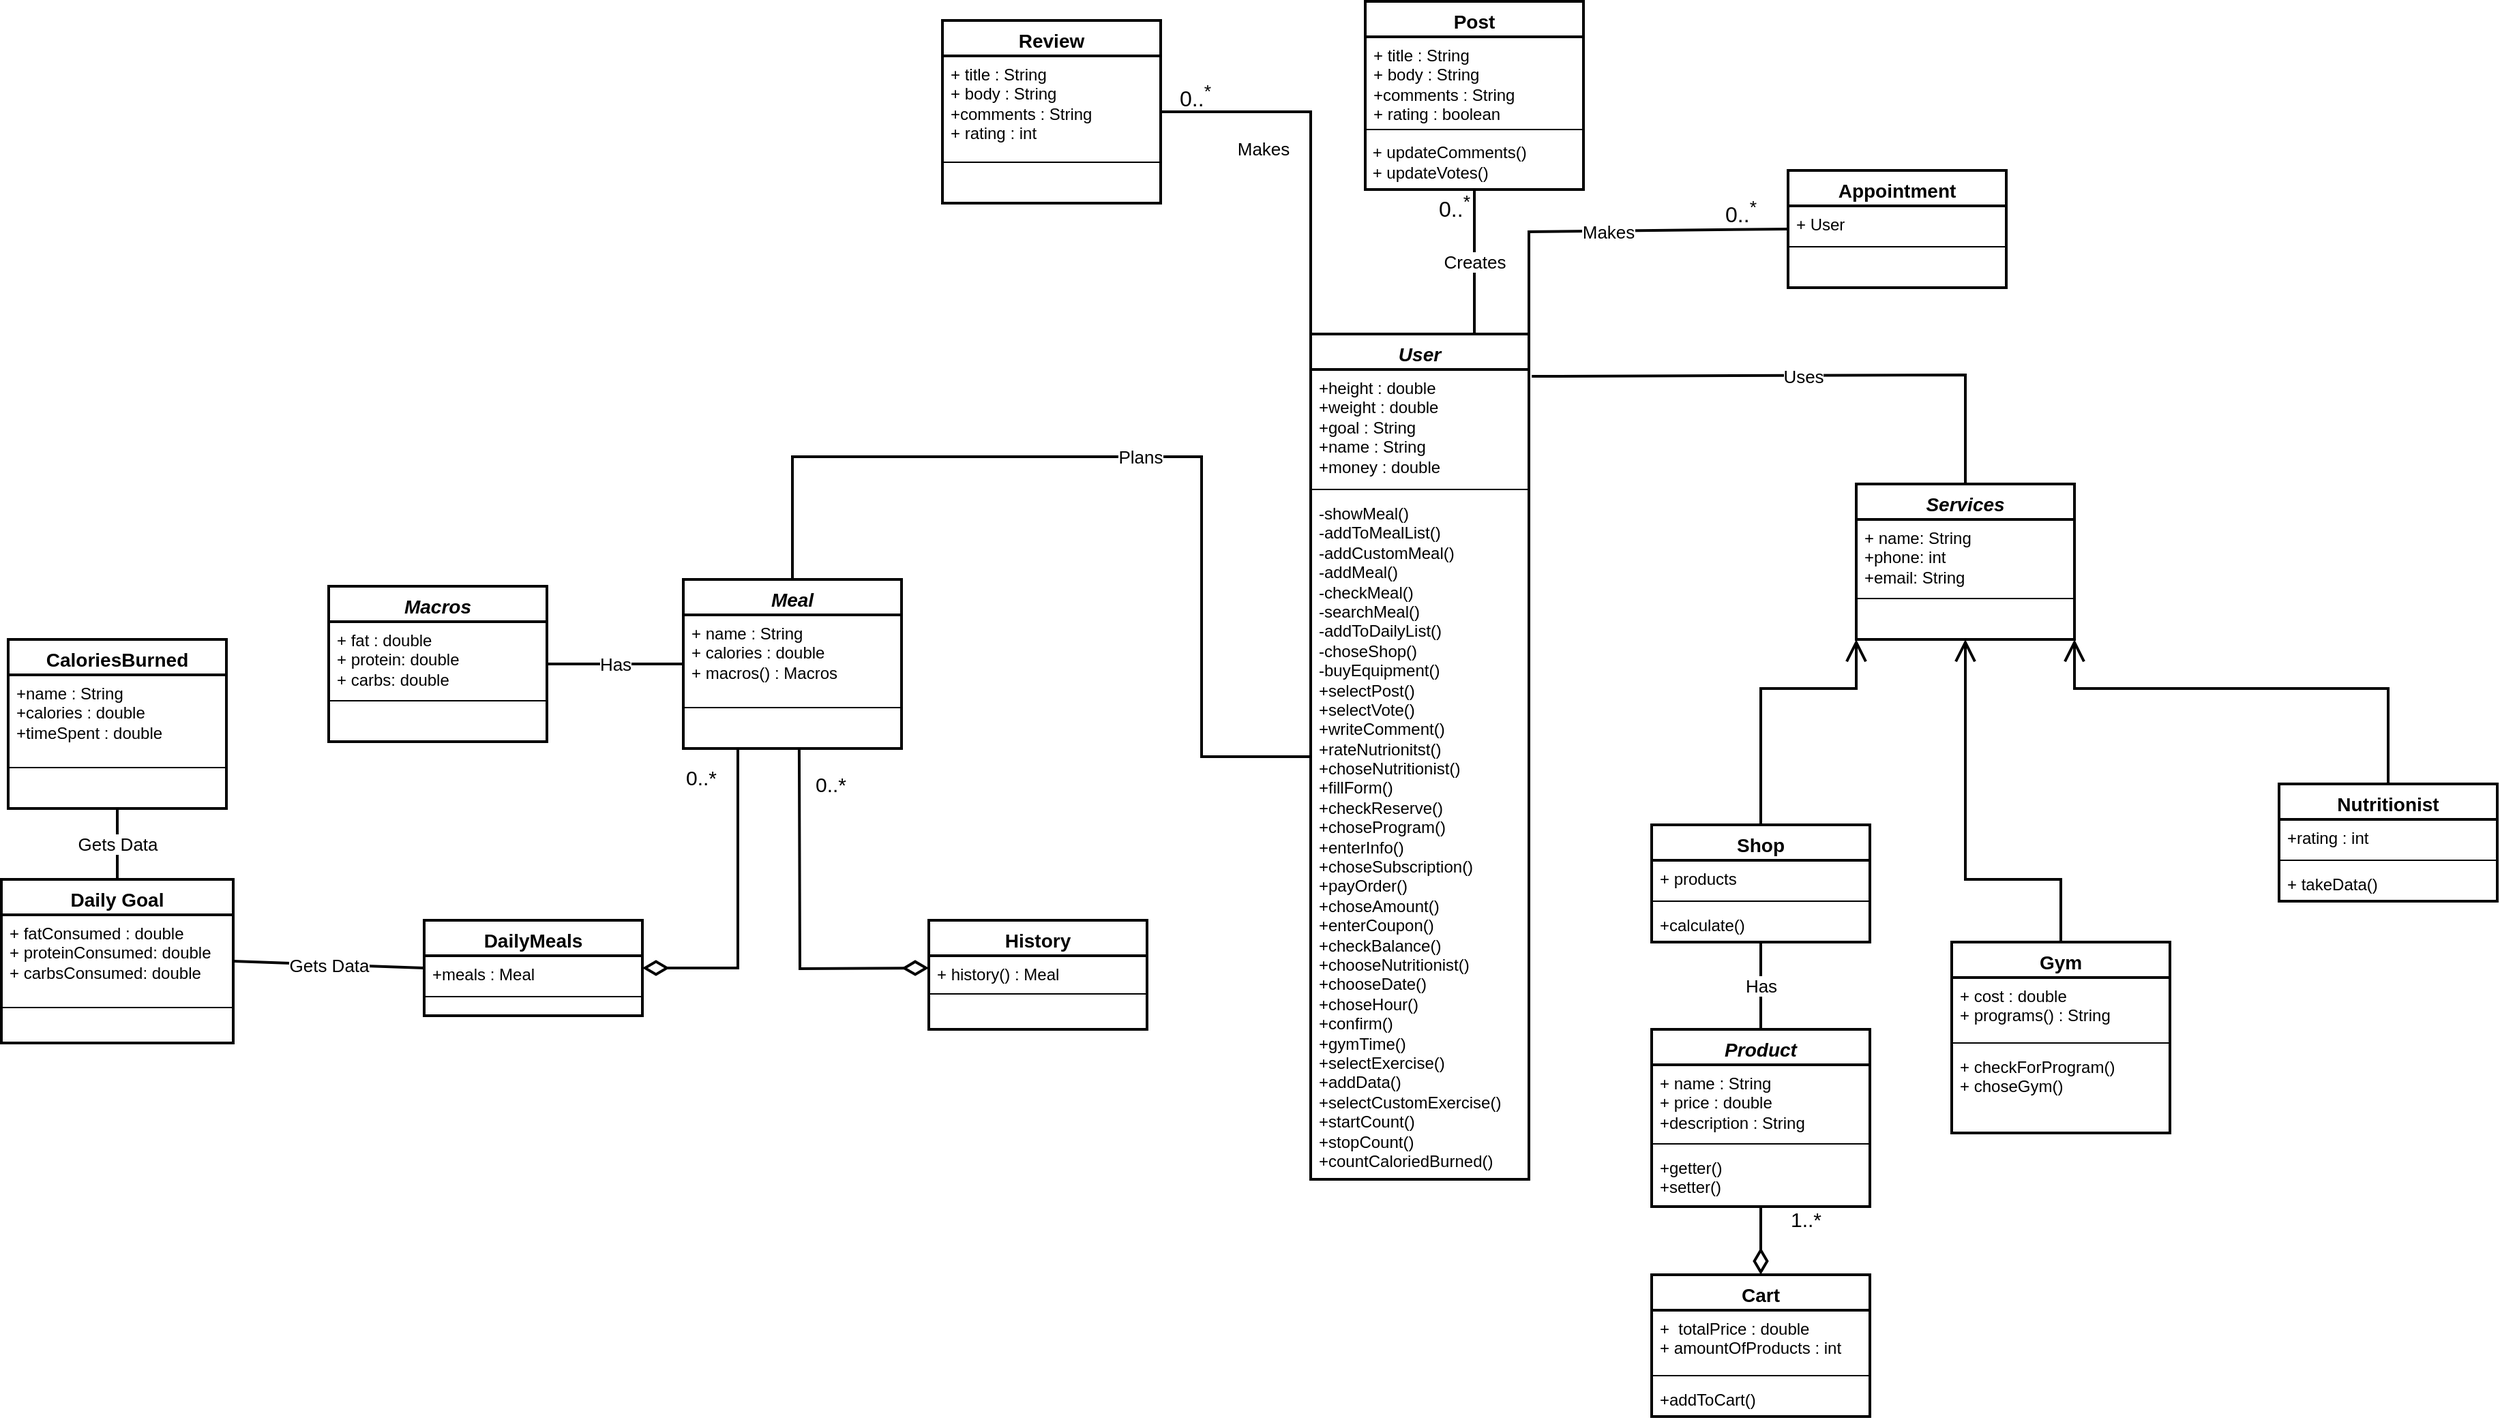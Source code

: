 <mxfile version="21.2.1" type="device">
  <diagram name="Page-1" id="IyLmuK7XYgP_e4JNh74U">
    <mxGraphModel dx="3749" dy="2294" grid="1" gridSize="10" guides="1" tooltips="1" connect="1" arrows="1" fold="1" page="1" pageScale="1" pageWidth="850" pageHeight="1100" math="0" shadow="0">
      <root>
        <mxCell id="0" />
        <mxCell id="1" parent="0" />
        <mxCell id="JofhtbMi5FbcdTsGumgv-1" value="User" style="swimlane;fontStyle=3;align=center;verticalAlign=top;childLayout=stackLayout;horizontal=1;startSize=26;horizontalStack=0;resizeParent=1;resizeLast=0;collapsible=1;marginBottom=0;rounded=0;shadow=0;strokeWidth=2;fontSize=14;" vertex="1" parent="1">
          <mxGeometry x="80" y="210" width="160" height="620" as="geometry">
            <mxRectangle x="340" y="380" width="170" height="26" as="alternateBounds" />
          </mxGeometry>
        </mxCell>
        <mxCell id="JofhtbMi5FbcdTsGumgv-2" value="+height : double&lt;br&gt;+weight : double&lt;br&gt;+goal : String&lt;br&gt;+name : String&lt;br&gt;+money : double" style="text;strokeColor=none;fillColor=none;align=left;verticalAlign=top;spacingLeft=4;spacingRight=4;overflow=hidden;rotatable=0;points=[[0,0.5],[1,0.5]];portConstraint=eastwest;whiteSpace=wrap;html=1;" vertex="1" parent="JofhtbMi5FbcdTsGumgv-1">
          <mxGeometry y="26" width="160" height="84" as="geometry" />
        </mxCell>
        <mxCell id="JofhtbMi5FbcdTsGumgv-3" value="" style="line;strokeWidth=1;fillColor=none;align=left;verticalAlign=middle;spacingTop=-1;spacingLeft=3;spacingRight=3;rotatable=0;labelPosition=right;points=[];portConstraint=eastwest;strokeColor=inherit;" vertex="1" parent="JofhtbMi5FbcdTsGumgv-1">
          <mxGeometry y="110" width="160" height="8" as="geometry" />
        </mxCell>
        <mxCell id="JofhtbMi5FbcdTsGumgv-4" value="-showMeal()&lt;br&gt;-addToMealList()&lt;br&gt;-addCustomMeal()&lt;br&gt;-addMeal()&lt;br&gt;-checkMeal()&lt;br&gt;-searchMeal()&lt;br&gt;-addToDailyList()&lt;br&gt;-choseShop()&lt;br&gt;-buyEquipment()&lt;br&gt;+selectPost()&lt;br style=&quot;border-color: var(--border-color);&quot;&gt;+selectVote()&lt;br&gt;+writeComment()&lt;br&gt;+rateNutrionitst()&lt;br&gt;+choseNutritionist()&lt;br&gt;+fillForm()&lt;br&gt;+checkReserve()&lt;br&gt;+choseProgram()&lt;br&gt;+enterInfo()&lt;br&gt;+choseSubscription()&lt;br&gt;+payOrder()&lt;br&gt;+choseAmount()&lt;br&gt;+enterCoupon()&lt;br&gt;+checkBalance()&lt;br&gt;+chooseNutritionist()&lt;br&gt;+chooseDate()&lt;br&gt;+choseHour()&lt;br&gt;+confirm()&lt;br&gt;+gymTime()&lt;br&gt;+selectExercise()&lt;br&gt;+addData()&lt;br&gt;+selectCustomExercise()&lt;br&gt;+startCount()&lt;br&gt;+stopCount()&lt;br&gt;+countCaloriedBurned()" style="text;strokeColor=none;fillColor=none;align=left;verticalAlign=top;spacingLeft=4;spacingRight=4;overflow=hidden;rotatable=0;points=[[0,0.5],[1,0.5]];portConstraint=eastwest;whiteSpace=wrap;html=1;" vertex="1" parent="JofhtbMi5FbcdTsGumgv-1">
          <mxGeometry y="118" width="160" height="502" as="geometry" />
        </mxCell>
        <mxCell id="JofhtbMi5FbcdTsGumgv-5" value="Meal" style="swimlane;fontStyle=3;align=center;verticalAlign=top;childLayout=stackLayout;horizontal=1;startSize=26;horizontalStack=0;resizeParent=1;resizeLast=0;collapsible=1;marginBottom=0;rounded=0;shadow=0;strokeWidth=2;fontSize=14;" vertex="1" parent="1">
          <mxGeometry x="-380" y="390" width="160" height="124" as="geometry">
            <mxRectangle x="340" y="380" width="170" height="26" as="alternateBounds" />
          </mxGeometry>
        </mxCell>
        <mxCell id="JofhtbMi5FbcdTsGumgv-6" value="+ name : String&lt;br&gt;+ calories : double&lt;br&gt;+ macros() : Macros" style="text;strokeColor=none;fillColor=none;align=left;verticalAlign=top;spacingLeft=4;spacingRight=4;overflow=hidden;rotatable=0;points=[[0,0.5],[1,0.5]];portConstraint=eastwest;whiteSpace=wrap;html=1;" vertex="1" parent="JofhtbMi5FbcdTsGumgv-5">
          <mxGeometry y="26" width="160" height="64" as="geometry" />
        </mxCell>
        <mxCell id="JofhtbMi5FbcdTsGumgv-7" value="" style="line;strokeWidth=1;fillColor=none;align=left;verticalAlign=middle;spacingTop=-1;spacingLeft=3;spacingRight=3;rotatable=0;labelPosition=right;points=[];portConstraint=eastwest;strokeColor=inherit;" vertex="1" parent="JofhtbMi5FbcdTsGumgv-5">
          <mxGeometry y="90" width="160" height="8" as="geometry" />
        </mxCell>
        <mxCell id="JofhtbMi5FbcdTsGumgv-9" value="DailyMeals" style="swimlane;fontStyle=1;align=center;verticalAlign=top;childLayout=stackLayout;horizontal=1;startSize=26;horizontalStack=0;resizeParent=1;resizeLast=0;collapsible=1;marginBottom=0;rounded=0;shadow=0;strokeWidth=2;fontSize=14;" vertex="1" parent="1">
          <mxGeometry x="-570" y="640" width="160" height="70" as="geometry">
            <mxRectangle x="340" y="380" width="170" height="26" as="alternateBounds" />
          </mxGeometry>
        </mxCell>
        <mxCell id="JofhtbMi5FbcdTsGumgv-10" value="+meals : Meal" style="text;strokeColor=none;fillColor=none;align=left;verticalAlign=top;spacingLeft=4;spacingRight=4;overflow=hidden;rotatable=0;points=[[0,0.5],[1,0.5]];portConstraint=eastwest;whiteSpace=wrap;html=1;" vertex="1" parent="JofhtbMi5FbcdTsGumgv-9">
          <mxGeometry y="26" width="160" height="26" as="geometry" />
        </mxCell>
        <mxCell id="JofhtbMi5FbcdTsGumgv-11" value="" style="line;strokeWidth=1;fillColor=none;align=left;verticalAlign=middle;spacingTop=-1;spacingLeft=3;spacingRight=3;rotatable=0;labelPosition=right;points=[];portConstraint=eastwest;strokeColor=inherit;" vertex="1" parent="JofhtbMi5FbcdTsGumgv-9">
          <mxGeometry y="52" width="160" height="8" as="geometry" />
        </mxCell>
        <mxCell id="JofhtbMi5FbcdTsGumgv-13" value="Nutritionist" style="swimlane;fontStyle=1;align=center;verticalAlign=top;childLayout=stackLayout;horizontal=1;startSize=26;horizontalStack=0;resizeParent=1;resizeLast=0;collapsible=1;marginBottom=0;rounded=0;shadow=0;strokeWidth=2;fontSize=14;" vertex="1" parent="1">
          <mxGeometry x="790" y="540" width="160" height="86" as="geometry">
            <mxRectangle x="340" y="380" width="170" height="26" as="alternateBounds" />
          </mxGeometry>
        </mxCell>
        <mxCell id="JofhtbMi5FbcdTsGumgv-14" value="+rating : int" style="text;strokeColor=none;fillColor=none;align=left;verticalAlign=top;spacingLeft=4;spacingRight=4;overflow=hidden;rotatable=0;points=[[0,0.5],[1,0.5]];portConstraint=eastwest;whiteSpace=wrap;html=1;" vertex="1" parent="JofhtbMi5FbcdTsGumgv-13">
          <mxGeometry y="26" width="160" height="26" as="geometry" />
        </mxCell>
        <mxCell id="JofhtbMi5FbcdTsGumgv-15" value="" style="line;strokeWidth=1;fillColor=none;align=left;verticalAlign=middle;spacingTop=-1;spacingLeft=3;spacingRight=3;rotatable=0;labelPosition=right;points=[];portConstraint=eastwest;strokeColor=inherit;" vertex="1" parent="JofhtbMi5FbcdTsGumgv-13">
          <mxGeometry y="52" width="160" height="8" as="geometry" />
        </mxCell>
        <mxCell id="JofhtbMi5FbcdTsGumgv-16" value="+ takeData()" style="text;strokeColor=none;fillColor=none;align=left;verticalAlign=top;spacingLeft=4;spacingRight=4;overflow=hidden;rotatable=0;points=[[0,0.5],[1,0.5]];portConstraint=eastwest;whiteSpace=wrap;html=1;" vertex="1" parent="JofhtbMi5FbcdTsGumgv-13">
          <mxGeometry y="60" width="160" height="26" as="geometry" />
        </mxCell>
        <mxCell id="JofhtbMi5FbcdTsGumgv-17" value="Appointment" style="swimlane;fontStyle=1;align=center;verticalAlign=top;childLayout=stackLayout;horizontal=1;startSize=26;horizontalStack=0;resizeParent=1;resizeLast=0;collapsible=1;marginBottom=0;rounded=0;shadow=0;strokeWidth=2;fontSize=14;" vertex="1" parent="1">
          <mxGeometry x="430" y="90" width="160" height="86" as="geometry">
            <mxRectangle x="340" y="380" width="170" height="26" as="alternateBounds" />
          </mxGeometry>
        </mxCell>
        <mxCell id="JofhtbMi5FbcdTsGumgv-18" value="+ User" style="text;strokeColor=none;fillColor=none;align=left;verticalAlign=top;spacingLeft=4;spacingRight=4;overflow=hidden;rotatable=0;points=[[0,0.5],[1,0.5]];portConstraint=eastwest;whiteSpace=wrap;html=1;" vertex="1" parent="JofhtbMi5FbcdTsGumgv-17">
          <mxGeometry y="26" width="160" height="26" as="geometry" />
        </mxCell>
        <mxCell id="JofhtbMi5FbcdTsGumgv-19" value="" style="line;strokeWidth=1;fillColor=none;align=left;verticalAlign=middle;spacingTop=-1;spacingLeft=3;spacingRight=3;rotatable=0;labelPosition=right;points=[];portConstraint=eastwest;strokeColor=inherit;" vertex="1" parent="JofhtbMi5FbcdTsGumgv-17">
          <mxGeometry y="52" width="160" height="8" as="geometry" />
        </mxCell>
        <mxCell id="JofhtbMi5FbcdTsGumgv-21" value="Shop" style="swimlane;fontStyle=1;align=center;verticalAlign=top;childLayout=stackLayout;horizontal=1;startSize=26;horizontalStack=0;resizeParent=1;resizeLast=0;collapsible=1;marginBottom=0;rounded=0;shadow=0;strokeWidth=2;fontSize=14;" vertex="1" parent="1">
          <mxGeometry x="330" y="570" width="160" height="86" as="geometry">
            <mxRectangle x="340" y="380" width="170" height="26" as="alternateBounds" />
          </mxGeometry>
        </mxCell>
        <mxCell id="JofhtbMi5FbcdTsGumgv-22" value="+ products" style="text;strokeColor=none;fillColor=none;align=left;verticalAlign=top;spacingLeft=4;spacingRight=4;overflow=hidden;rotatable=0;points=[[0,0.5],[1,0.5]];portConstraint=eastwest;whiteSpace=wrap;html=1;" vertex="1" parent="JofhtbMi5FbcdTsGumgv-21">
          <mxGeometry y="26" width="160" height="26" as="geometry" />
        </mxCell>
        <mxCell id="JofhtbMi5FbcdTsGumgv-23" value="" style="line;strokeWidth=1;fillColor=none;align=left;verticalAlign=middle;spacingTop=-1;spacingLeft=3;spacingRight=3;rotatable=0;labelPosition=right;points=[];portConstraint=eastwest;strokeColor=inherit;" vertex="1" parent="JofhtbMi5FbcdTsGumgv-21">
          <mxGeometry y="52" width="160" height="8" as="geometry" />
        </mxCell>
        <mxCell id="JofhtbMi5FbcdTsGumgv-24" value="+calculate()" style="text;strokeColor=none;fillColor=none;align=left;verticalAlign=top;spacingLeft=4;spacingRight=4;overflow=hidden;rotatable=0;points=[[0,0.5],[1,0.5]];portConstraint=eastwest;whiteSpace=wrap;html=1;" vertex="1" parent="JofhtbMi5FbcdTsGumgv-21">
          <mxGeometry y="60" width="160" height="26" as="geometry" />
        </mxCell>
        <mxCell id="JofhtbMi5FbcdTsGumgv-25" value="Product" style="swimlane;fontStyle=3;align=center;verticalAlign=top;childLayout=stackLayout;horizontal=1;startSize=26;horizontalStack=0;resizeParent=1;resizeLast=0;collapsible=1;marginBottom=0;rounded=0;shadow=0;strokeWidth=2;fontSize=14;" vertex="1" parent="1">
          <mxGeometry x="330" y="720" width="160" height="130" as="geometry">
            <mxRectangle x="340" y="380" width="170" height="26" as="alternateBounds" />
          </mxGeometry>
        </mxCell>
        <mxCell id="JofhtbMi5FbcdTsGumgv-26" value="+ name : String&lt;br&gt;+ price : double&lt;br&gt;+description : String" style="text;strokeColor=none;fillColor=none;align=left;verticalAlign=top;spacingLeft=4;spacingRight=4;overflow=hidden;rotatable=0;points=[[0,0.5],[1,0.5]];portConstraint=eastwest;whiteSpace=wrap;html=1;" vertex="1" parent="JofhtbMi5FbcdTsGumgv-25">
          <mxGeometry y="26" width="160" height="54" as="geometry" />
        </mxCell>
        <mxCell id="JofhtbMi5FbcdTsGumgv-27" value="" style="line;strokeWidth=1;fillColor=none;align=left;verticalAlign=middle;spacingTop=-1;spacingLeft=3;spacingRight=3;rotatable=0;labelPosition=right;points=[];portConstraint=eastwest;strokeColor=inherit;" vertex="1" parent="JofhtbMi5FbcdTsGumgv-25">
          <mxGeometry y="80" width="160" height="8" as="geometry" />
        </mxCell>
        <mxCell id="JofhtbMi5FbcdTsGumgv-28" value="+getter()&lt;br&gt;+setter()" style="text;strokeColor=none;fillColor=none;align=left;verticalAlign=top;spacingLeft=4;spacingRight=4;overflow=hidden;rotatable=0;points=[[0,0.5],[1,0.5]];portConstraint=eastwest;whiteSpace=wrap;html=1;" vertex="1" parent="JofhtbMi5FbcdTsGumgv-25">
          <mxGeometry y="88" width="160" height="42" as="geometry" />
        </mxCell>
        <mxCell id="JofhtbMi5FbcdTsGumgv-29" value="Cart" style="swimlane;fontStyle=1;align=center;verticalAlign=top;childLayout=stackLayout;horizontal=1;startSize=26;horizontalStack=0;resizeParent=1;resizeLast=0;collapsible=1;marginBottom=0;rounded=0;shadow=0;strokeWidth=2;fontSize=14;" vertex="1" parent="1">
          <mxGeometry x="330" y="900" width="160" height="104" as="geometry">
            <mxRectangle x="340" y="380" width="170" height="26" as="alternateBounds" />
          </mxGeometry>
        </mxCell>
        <mxCell id="JofhtbMi5FbcdTsGumgv-30" value="+&amp;nbsp; totalPrice : double&lt;br&gt;+ amountOfProducts : int&amp;nbsp;" style="text;strokeColor=none;fillColor=none;align=left;verticalAlign=top;spacingLeft=4;spacingRight=4;overflow=hidden;rotatable=0;points=[[0,0.5],[1,0.5]];portConstraint=eastwest;whiteSpace=wrap;html=1;" vertex="1" parent="JofhtbMi5FbcdTsGumgv-29">
          <mxGeometry y="26" width="160" height="44" as="geometry" />
        </mxCell>
        <mxCell id="JofhtbMi5FbcdTsGumgv-31" value="" style="line;strokeWidth=1;fillColor=none;align=left;verticalAlign=middle;spacingTop=-1;spacingLeft=3;spacingRight=3;rotatable=0;labelPosition=right;points=[];portConstraint=eastwest;strokeColor=inherit;" vertex="1" parent="JofhtbMi5FbcdTsGumgv-29">
          <mxGeometry y="70" width="160" height="8" as="geometry" />
        </mxCell>
        <mxCell id="JofhtbMi5FbcdTsGumgv-32" value="+addToCart()" style="text;strokeColor=none;fillColor=none;align=left;verticalAlign=top;spacingLeft=4;spacingRight=4;overflow=hidden;rotatable=0;points=[[0,0.5],[1,0.5]];portConstraint=eastwest;whiteSpace=wrap;html=1;" vertex="1" parent="JofhtbMi5FbcdTsGumgv-29">
          <mxGeometry y="78" width="160" height="26" as="geometry" />
        </mxCell>
        <mxCell id="JofhtbMi5FbcdTsGumgv-33" value="Gym" style="swimlane;fontStyle=1;align=center;verticalAlign=top;childLayout=stackLayout;horizontal=1;startSize=26;horizontalStack=0;resizeParent=1;resizeLast=0;collapsible=1;marginBottom=0;rounded=0;shadow=0;strokeWidth=2;fontSize=14;" vertex="1" parent="1">
          <mxGeometry x="550" y="656" width="160" height="140" as="geometry">
            <mxRectangle x="340" y="380" width="170" height="26" as="alternateBounds" />
          </mxGeometry>
        </mxCell>
        <mxCell id="JofhtbMi5FbcdTsGumgv-34" value="+ cost : double&lt;br&gt;+ programs() : String" style="text;strokeColor=none;fillColor=none;align=left;verticalAlign=top;spacingLeft=4;spacingRight=4;overflow=hidden;rotatable=0;points=[[0,0.5],[1,0.5]];portConstraint=eastwest;whiteSpace=wrap;html=1;" vertex="1" parent="JofhtbMi5FbcdTsGumgv-33">
          <mxGeometry y="26" width="160" height="44" as="geometry" />
        </mxCell>
        <mxCell id="JofhtbMi5FbcdTsGumgv-35" value="" style="line;strokeWidth=1;fillColor=none;align=left;verticalAlign=middle;spacingTop=-1;spacingLeft=3;spacingRight=3;rotatable=0;labelPosition=right;points=[];portConstraint=eastwest;strokeColor=inherit;" vertex="1" parent="JofhtbMi5FbcdTsGumgv-33">
          <mxGeometry y="70" width="160" height="8" as="geometry" />
        </mxCell>
        <mxCell id="JofhtbMi5FbcdTsGumgv-36" value="+ checkForProgram()&lt;br&gt;+&amp;nbsp;choseGym()&lt;br&gt;" style="text;strokeColor=none;fillColor=none;align=left;verticalAlign=top;spacingLeft=4;spacingRight=4;overflow=hidden;rotatable=0;points=[[0,0.5],[1,0.5]];portConstraint=eastwest;whiteSpace=wrap;html=1;" vertex="1" parent="JofhtbMi5FbcdTsGumgv-33">
          <mxGeometry y="78" width="160" height="42" as="geometry" />
        </mxCell>
        <mxCell id="JofhtbMi5FbcdTsGumgv-37" value="CaloriesBurned" style="swimlane;fontStyle=1;align=center;verticalAlign=top;childLayout=stackLayout;horizontal=1;startSize=26;horizontalStack=0;resizeParent=1;resizeLast=0;collapsible=1;marginBottom=0;rounded=0;shadow=0;strokeWidth=2;fontSize=14;" vertex="1" parent="1">
          <mxGeometry x="-875" y="434" width="160" height="124" as="geometry">
            <mxRectangle x="340" y="380" width="170" height="26" as="alternateBounds" />
          </mxGeometry>
        </mxCell>
        <mxCell id="JofhtbMi5FbcdTsGumgv-38" value="+name : String&lt;br&gt;+calories : double&lt;br&gt;+timeSpent : double" style="text;strokeColor=none;fillColor=none;align=left;verticalAlign=top;spacingLeft=4;spacingRight=4;overflow=hidden;rotatable=0;points=[[0,0.5],[1,0.5]];portConstraint=eastwest;whiteSpace=wrap;html=1;" vertex="1" parent="JofhtbMi5FbcdTsGumgv-37">
          <mxGeometry y="26" width="160" height="64" as="geometry" />
        </mxCell>
        <mxCell id="JofhtbMi5FbcdTsGumgv-39" value="" style="line;strokeWidth=1;fillColor=none;align=left;verticalAlign=middle;spacingTop=-1;spacingLeft=3;spacingRight=3;rotatable=0;labelPosition=right;points=[];portConstraint=eastwest;strokeColor=inherit;" vertex="1" parent="JofhtbMi5FbcdTsGumgv-37">
          <mxGeometry y="90" width="160" height="8" as="geometry" />
        </mxCell>
        <mxCell id="JofhtbMi5FbcdTsGumgv-41" value="History" style="swimlane;fontStyle=1;align=center;verticalAlign=top;childLayout=stackLayout;horizontal=1;startSize=26;horizontalStack=0;resizeParent=1;resizeLast=0;collapsible=1;marginBottom=0;rounded=0;shadow=0;strokeWidth=2;fontSize=14;" vertex="1" parent="1">
          <mxGeometry x="-200" y="640" width="160" height="80" as="geometry">
            <mxRectangle x="340" y="380" width="170" height="26" as="alternateBounds" />
          </mxGeometry>
        </mxCell>
        <mxCell id="JofhtbMi5FbcdTsGumgv-42" value="+ history() : Meal" style="text;strokeColor=none;fillColor=none;align=left;verticalAlign=top;spacingLeft=4;spacingRight=4;overflow=hidden;rotatable=0;points=[[0,0.5],[1,0.5]];portConstraint=eastwest;whiteSpace=wrap;html=1;" vertex="1" parent="JofhtbMi5FbcdTsGumgv-41">
          <mxGeometry y="26" width="160" height="24" as="geometry" />
        </mxCell>
        <mxCell id="JofhtbMi5FbcdTsGumgv-43" value="" style="line;strokeWidth=1;fillColor=none;align=left;verticalAlign=middle;spacingTop=-1;spacingLeft=3;spacingRight=3;rotatable=0;labelPosition=right;points=[];portConstraint=eastwest;strokeColor=inherit;" vertex="1" parent="JofhtbMi5FbcdTsGumgv-41">
          <mxGeometry y="50" width="160" height="8" as="geometry" />
        </mxCell>
        <mxCell id="JofhtbMi5FbcdTsGumgv-45" value="Services" style="swimlane;fontStyle=3;align=center;verticalAlign=top;childLayout=stackLayout;horizontal=1;startSize=26;horizontalStack=0;resizeParent=1;resizeLast=0;collapsible=1;marginBottom=0;rounded=0;shadow=0;strokeWidth=2;fontSize=14;" vertex="1" parent="1">
          <mxGeometry x="480" y="320" width="160" height="114" as="geometry">
            <mxRectangle x="340" y="380" width="170" height="26" as="alternateBounds" />
          </mxGeometry>
        </mxCell>
        <mxCell id="JofhtbMi5FbcdTsGumgv-46" value="+ name: String&lt;br&gt;+phone: int&lt;br&gt;+email: String" style="text;strokeColor=none;fillColor=none;align=left;verticalAlign=top;spacingLeft=4;spacingRight=4;overflow=hidden;rotatable=0;points=[[0,0.5],[1,0.5]];portConstraint=eastwest;whiteSpace=wrap;html=1;" vertex="1" parent="JofhtbMi5FbcdTsGumgv-45">
          <mxGeometry y="26" width="160" height="54" as="geometry" />
        </mxCell>
        <mxCell id="JofhtbMi5FbcdTsGumgv-47" value="" style="line;strokeWidth=1;fillColor=none;align=left;verticalAlign=middle;spacingTop=-1;spacingLeft=3;spacingRight=3;rotatable=0;labelPosition=right;points=[];portConstraint=eastwest;strokeColor=inherit;" vertex="1" parent="JofhtbMi5FbcdTsGumgv-45">
          <mxGeometry y="80" width="160" height="8" as="geometry" />
        </mxCell>
        <mxCell id="JofhtbMi5FbcdTsGumgv-49" value="" style="endArrow=open;endFill=1;endSize=12;html=1;rounded=0;exitX=0.5;exitY=0;exitDx=0;exitDy=0;entryX=0;entryY=1;entryDx=0;entryDy=0;strokeWidth=2;fontSize=14;fontStyle=1" edge="1" parent="1" source="JofhtbMi5FbcdTsGumgv-21" target="JofhtbMi5FbcdTsGumgv-45">
          <mxGeometry width="160" relative="1" as="geometry">
            <mxPoint x="585" y="450" as="sourcePoint" />
            <mxPoint x="585" y="360" as="targetPoint" />
            <Array as="points">
              <mxPoint x="410" y="470" />
              <mxPoint x="480" y="470" />
            </Array>
          </mxGeometry>
        </mxCell>
        <mxCell id="JofhtbMi5FbcdTsGumgv-50" value="" style="endArrow=open;endFill=1;endSize=12;html=1;rounded=0;exitX=0.5;exitY=0;exitDx=0;exitDy=0;entryX=0.5;entryY=1;entryDx=0;entryDy=0;strokeWidth=2;fontSize=14;fontStyle=1" edge="1" parent="1" source="JofhtbMi5FbcdTsGumgv-33" target="JofhtbMi5FbcdTsGumgv-45">
          <mxGeometry width="160" relative="1" as="geometry">
            <mxPoint x="685" y="490" as="sourcePoint" />
            <mxPoint x="745" y="420" as="targetPoint" />
            <Array as="points">
              <mxPoint x="630" y="610" />
              <mxPoint x="560" y="610" />
              <mxPoint x="560" y="530" />
            </Array>
          </mxGeometry>
        </mxCell>
        <mxCell id="JofhtbMi5FbcdTsGumgv-51" value="" style="endArrow=none;html=1;rounded=0;anchorPointDirection=1;startFill=1;endFill=0;strokeWidth=2;exitX=1;exitY=0;exitDx=0;exitDy=0;entryX=0;entryY=0.5;entryDx=0;entryDy=0;" edge="1" parent="1" source="JofhtbMi5FbcdTsGumgv-1" target="JofhtbMi5FbcdTsGumgv-17">
          <mxGeometry relative="1" as="geometry">
            <mxPoint x="240" y="414.41" as="sourcePoint" />
            <mxPoint x="400" y="414.41" as="targetPoint" />
            <Array as="points">
              <mxPoint x="240" y="135" />
            </Array>
          </mxGeometry>
        </mxCell>
        <mxCell id="JofhtbMi5FbcdTsGumgv-52" value="Makes" style="edgeLabel;resizable=0;html=1;align=center;verticalAlign=middle;fontSize=13;" connectable="0" vertex="1" parent="JofhtbMi5FbcdTsGumgv-51">
          <mxGeometry relative="1" as="geometry" />
        </mxCell>
        <mxCell id="JofhtbMi5FbcdTsGumgv-53" value="" style="endArrow=none;html=1;rounded=0;anchorPointDirection=1;startFill=1;endFill=0;strokeWidth=2;entryX=0.5;entryY=1;entryDx=0;entryDy=0;" edge="1" parent="1" source="JofhtbMi5FbcdTsGumgv-25" target="JofhtbMi5FbcdTsGumgv-21">
          <mxGeometry relative="1" as="geometry">
            <mxPoint x="440" y="700" as="sourcePoint" />
            <mxPoint x="220" y="640" as="targetPoint" />
          </mxGeometry>
        </mxCell>
        <mxCell id="JofhtbMi5FbcdTsGumgv-54" value="Has" style="edgeLabel;resizable=0;html=1;align=center;verticalAlign=middle;fontSize=13;" connectable="0" vertex="1" parent="JofhtbMi5FbcdTsGumgv-53">
          <mxGeometry relative="1" as="geometry" />
        </mxCell>
        <mxCell id="JofhtbMi5FbcdTsGumgv-55" value="0..*" style="endArrow=none;html=1;endSize=12;startArrow=diamondThin;startSize=14;startFill=0;edgeStyle=orthogonalEdgeStyle;align=left;verticalAlign=bottom;rounded=0;strokeWidth=2;exitX=1;exitY=0.5;exitDx=0;exitDy=0;fontSize=15;entryX=0.25;entryY=1;entryDx=0;entryDy=0;endFill=0;" edge="1" parent="1" source="JofhtbMi5FbcdTsGumgv-9" target="JofhtbMi5FbcdTsGumgv-5">
          <mxGeometry x="0.719" y="40" relative="1" as="geometry">
            <mxPoint x="-480" y="899" as="sourcePoint" />
            <mxPoint x="-230" y="570" as="targetPoint" />
            <mxPoint as="offset" />
          </mxGeometry>
        </mxCell>
        <mxCell id="JofhtbMi5FbcdTsGumgv-56" value="0..*" style="endArrow=none;html=1;endSize=12;startArrow=diamondThin;startSize=14;startFill=0;edgeStyle=orthogonalEdgeStyle;align=left;verticalAlign=bottom;rounded=0;strokeWidth=2;exitX=0;exitY=0.5;exitDx=0;exitDy=0;fontSize=15;endFill=0;entryX=0.531;entryY=1.038;entryDx=0;entryDy=0;entryPerimeter=0;" edge="1" parent="1">
          <mxGeometry x="0.709" y="-10" relative="1" as="geometry">
            <mxPoint x="-200" y="675" as="sourcePoint" />
            <mxPoint x="-295.04" y="514.988" as="targetPoint" />
            <mxPoint as="offset" />
          </mxGeometry>
        </mxCell>
        <mxCell id="JofhtbMi5FbcdTsGumgv-57" value="&lt;font style=&quot;font-size: 15px;&quot;&gt;1..*&lt;/font&gt;" style="endArrow=none;html=1;endSize=12;startArrow=diamondThin;startSize=14;startFill=0;edgeStyle=orthogonalEdgeStyle;align=left;verticalAlign=bottom;rounded=0;strokeWidth=2;exitX=0.5;exitY=0;exitDx=0;exitDy=0;fontSize=13;entryX=0.5;entryY=1;entryDx=0;entryDy=0;endFill=0;" edge="1" parent="1" source="JofhtbMi5FbcdTsGumgv-29" target="JofhtbMi5FbcdTsGumgv-25">
          <mxGeometry x="0.2" y="-20" relative="1" as="geometry">
            <mxPoint x="220" y="835" as="sourcePoint" />
            <mxPoint x="180" y="690" as="targetPoint" />
            <mxPoint y="1" as="offset" />
          </mxGeometry>
        </mxCell>
        <mxCell id="JofhtbMi5FbcdTsGumgv-58" value="" style="endArrow=none;html=1;rounded=0;anchorPointDirection=1;startFill=1;endFill=0;strokeWidth=2;exitX=0;exitY=0.5;exitDx=0;exitDy=0;entryX=0.5;entryY=0;entryDx=0;entryDy=0;" edge="1" parent="1" source="JofhtbMi5FbcdTsGumgv-1" target="JofhtbMi5FbcdTsGumgv-5">
          <mxGeometry relative="1" as="geometry">
            <mxPoint x="170" y="210" as="sourcePoint" />
            <mxPoint x="170" y="120" as="targetPoint" />
            <Array as="points">
              <mxPoint y="520" />
              <mxPoint y="360" />
              <mxPoint y="300" />
              <mxPoint x="-170" y="300" />
              <mxPoint x="-250" y="300" />
              <mxPoint x="-300" y="300" />
            </Array>
          </mxGeometry>
        </mxCell>
        <mxCell id="JofhtbMi5FbcdTsGumgv-59" value="Plans" style="edgeLabel;resizable=0;html=1;align=center;verticalAlign=middle;fontSize=13;" connectable="0" vertex="1" parent="JofhtbMi5FbcdTsGumgv-58">
          <mxGeometry relative="1" as="geometry" />
        </mxCell>
        <mxCell id="JofhtbMi5FbcdTsGumgv-60" value="" style="endArrow=none;html=1;rounded=0;anchorPointDirection=1;startFill=1;endFill=0;strokeWidth=2;entryX=0.5;entryY=0;entryDx=0;entryDy=0;exitX=1.013;exitY=0.06;exitDx=0;exitDy=0;exitPerimeter=0;" edge="1" parent="1" source="JofhtbMi5FbcdTsGumgv-2" target="JofhtbMi5FbcdTsGumgv-45">
          <mxGeometry relative="1" as="geometry">
            <mxPoint x="290" y="210" as="sourcePoint" />
            <mxPoint x="480" y="360" as="targetPoint" />
            <Array as="points">
              <mxPoint x="560" y="240" />
            </Array>
          </mxGeometry>
        </mxCell>
        <mxCell id="JofhtbMi5FbcdTsGumgv-61" value="Uses" style="edgeLabel;resizable=0;html=1;align=center;verticalAlign=middle;fontSize=13;" connectable="0" vertex="1" parent="JofhtbMi5FbcdTsGumgv-60">
          <mxGeometry relative="1" as="geometry" />
        </mxCell>
        <mxCell id="JofhtbMi5FbcdTsGumgv-62" value="" style="endArrow=open;endFill=1;endSize=12;html=1;rounded=0;strokeWidth=2;fontSize=14;fontStyle=1;exitX=0.5;exitY=0;exitDx=0;exitDy=0;entryX=1;entryY=1;entryDx=0;entryDy=0;" edge="1" parent="1" source="JofhtbMi5FbcdTsGumgv-13" target="JofhtbMi5FbcdTsGumgv-45">
          <mxGeometry width="160" relative="1" as="geometry">
            <mxPoint x="975" y="430" as="sourcePoint" />
            <mxPoint x="720" y="370" as="targetPoint" />
            <Array as="points">
              <mxPoint x="870" y="470" />
              <mxPoint x="640" y="470" />
            </Array>
          </mxGeometry>
        </mxCell>
        <mxCell id="JofhtbMi5FbcdTsGumgv-63" value="Daily Goal" style="swimlane;fontStyle=1;align=center;verticalAlign=top;childLayout=stackLayout;horizontal=1;startSize=26;horizontalStack=0;resizeParent=1;resizeLast=0;collapsible=1;marginBottom=0;rounded=0;shadow=0;strokeWidth=2;fontSize=14;" vertex="1" parent="1">
          <mxGeometry x="-880" y="610" width="170" height="120" as="geometry">
            <mxRectangle x="340" y="380" width="170" height="26" as="alternateBounds" />
          </mxGeometry>
        </mxCell>
        <mxCell id="JofhtbMi5FbcdTsGumgv-64" value="+ fatConsumed : double&lt;br style=&quot;border-color: var(--border-color);&quot;&gt;+ proteinConsumed: double&lt;br style=&quot;border-color: var(--border-color);&quot;&gt;+ carbsConsumed: double" style="text;strokeColor=none;fillColor=none;align=left;verticalAlign=top;spacingLeft=4;spacingRight=4;overflow=hidden;rotatable=0;points=[[0,0.5],[1,0.5]];portConstraint=eastwest;whiteSpace=wrap;html=1;" vertex="1" parent="JofhtbMi5FbcdTsGumgv-63">
          <mxGeometry y="26" width="170" height="64" as="geometry" />
        </mxCell>
        <mxCell id="JofhtbMi5FbcdTsGumgv-65" value="" style="line;strokeWidth=1;fillColor=none;align=left;verticalAlign=middle;spacingTop=-1;spacingLeft=3;spacingRight=3;rotatable=0;labelPosition=right;points=[];portConstraint=eastwest;strokeColor=inherit;" vertex="1" parent="JofhtbMi5FbcdTsGumgv-63">
          <mxGeometry y="90" width="170" height="8" as="geometry" />
        </mxCell>
        <mxCell id="JofhtbMi5FbcdTsGumgv-67" value="" style="endArrow=none;html=1;rounded=0;anchorPointDirection=1;startFill=1;endFill=0;strokeWidth=2;entryX=1;entryY=0.5;entryDx=0;entryDy=0;exitX=0;exitY=0.5;exitDx=0;exitDy=0;" edge="1" parent="1" source="JofhtbMi5FbcdTsGumgv-9" target="JofhtbMi5FbcdTsGumgv-63">
          <mxGeometry relative="1" as="geometry">
            <mxPoint x="-570" y="770" as="sourcePoint" />
            <mxPoint x="-720" y="772.5" as="targetPoint" />
          </mxGeometry>
        </mxCell>
        <mxCell id="JofhtbMi5FbcdTsGumgv-68" value="Gets Data" style="edgeLabel;resizable=0;html=1;align=center;verticalAlign=middle;fontSize=13;" connectable="0" vertex="1" parent="JofhtbMi5FbcdTsGumgv-67">
          <mxGeometry relative="1" as="geometry" />
        </mxCell>
        <mxCell id="JofhtbMi5FbcdTsGumgv-69" value="" style="endArrow=none;html=1;rounded=0;anchorPointDirection=1;startFill=1;endFill=0;strokeWidth=2;exitX=0.5;exitY=0;exitDx=0;exitDy=0;entryX=0.5;entryY=1;entryDx=0;entryDy=0;" edge="1" parent="1" source="JofhtbMi5FbcdTsGumgv-63" target="JofhtbMi5FbcdTsGumgv-37">
          <mxGeometry relative="1" as="geometry">
            <mxPoint x="-590" y="530" as="sourcePoint" />
            <mxPoint x="-810" y="520" as="targetPoint" />
          </mxGeometry>
        </mxCell>
        <mxCell id="JofhtbMi5FbcdTsGumgv-70" value="Gets Data" style="edgeLabel;resizable=0;html=1;align=center;verticalAlign=middle;fontSize=13;" connectable="0" vertex="1" parent="JofhtbMi5FbcdTsGumgv-69">
          <mxGeometry relative="1" as="geometry" />
        </mxCell>
        <mxCell id="JofhtbMi5FbcdTsGumgv-71" value="Macros" style="swimlane;fontStyle=3;align=center;verticalAlign=top;childLayout=stackLayout;horizontal=1;startSize=26;horizontalStack=0;resizeParent=1;resizeLast=0;collapsible=1;marginBottom=0;rounded=0;shadow=0;strokeWidth=2;fontSize=14;" vertex="1" parent="1">
          <mxGeometry x="-640" y="395" width="160" height="114" as="geometry">
            <mxRectangle x="340" y="380" width="170" height="26" as="alternateBounds" />
          </mxGeometry>
        </mxCell>
        <mxCell id="JofhtbMi5FbcdTsGumgv-72" value="+ fat : double&lt;br&gt;+ protein: double&lt;br&gt;+ carbs: double" style="text;strokeColor=none;fillColor=none;align=left;verticalAlign=top;spacingLeft=4;spacingRight=4;overflow=hidden;rotatable=0;points=[[0,0.5],[1,0.5]];portConstraint=eastwest;whiteSpace=wrap;html=1;" vertex="1" parent="JofhtbMi5FbcdTsGumgv-71">
          <mxGeometry y="26" width="160" height="54" as="geometry" />
        </mxCell>
        <mxCell id="JofhtbMi5FbcdTsGumgv-73" value="" style="line;strokeWidth=1;fillColor=none;align=left;verticalAlign=middle;spacingTop=-1;spacingLeft=3;spacingRight=3;rotatable=0;labelPosition=right;points=[];portConstraint=eastwest;strokeColor=inherit;" vertex="1" parent="JofhtbMi5FbcdTsGumgv-71">
          <mxGeometry y="80" width="160" height="8" as="geometry" />
        </mxCell>
        <mxCell id="JofhtbMi5FbcdTsGumgv-75" value="" style="endArrow=none;html=1;rounded=0;anchorPointDirection=1;startFill=1;endFill=0;strokeWidth=2;entryX=1;entryY=0.5;entryDx=0;entryDy=0;exitX=0;exitY=0.5;exitDx=0;exitDy=0;" edge="1" parent="1" source="JofhtbMi5FbcdTsGumgv-5" target="JofhtbMi5FbcdTsGumgv-71">
          <mxGeometry relative="1" as="geometry">
            <mxPoint x="-400" y="540" as="sourcePoint" />
            <mxPoint x="-560" y="540" as="targetPoint" />
          </mxGeometry>
        </mxCell>
        <mxCell id="JofhtbMi5FbcdTsGumgv-76" value="Has" style="edgeLabel;resizable=0;html=1;align=center;verticalAlign=middle;fontSize=13;" connectable="0" vertex="1" parent="JofhtbMi5FbcdTsGumgv-75">
          <mxGeometry relative="1" as="geometry" />
        </mxCell>
        <mxCell id="JofhtbMi5FbcdTsGumgv-77" value="Post" style="swimlane;fontStyle=1;align=center;verticalAlign=top;childLayout=stackLayout;horizontal=1;startSize=26;horizontalStack=0;resizeParent=1;resizeLast=0;collapsible=1;marginBottom=0;rounded=0;shadow=0;strokeWidth=2;fontSize=14;" vertex="1" parent="1">
          <mxGeometry x="120" y="-34" width="160" height="138" as="geometry">
            <mxRectangle x="340" y="380" width="170" height="26" as="alternateBounds" />
          </mxGeometry>
        </mxCell>
        <mxCell id="JofhtbMi5FbcdTsGumgv-78" value="+ title : String&lt;br style=&quot;border-color: var(--border-color);&quot;&gt;+ body : String&lt;br style=&quot;border-color: var(--border-color);&quot;&gt;+comments : String&lt;br style=&quot;border-color: var(--border-color);&quot;&gt;+ rating : boolean" style="text;strokeColor=none;fillColor=none;align=left;verticalAlign=top;spacingLeft=4;spacingRight=4;overflow=hidden;rotatable=0;points=[[0,0.5],[1,0.5]];portConstraint=eastwest;whiteSpace=wrap;html=1;" vertex="1" parent="JofhtbMi5FbcdTsGumgv-77">
          <mxGeometry y="26" width="160" height="64" as="geometry" />
        </mxCell>
        <mxCell id="JofhtbMi5FbcdTsGumgv-79" value="" style="line;strokeWidth=1;fillColor=none;align=left;verticalAlign=middle;spacingTop=-1;spacingLeft=3;spacingRight=3;rotatable=0;labelPosition=right;points=[];portConstraint=eastwest;strokeColor=inherit;" vertex="1" parent="JofhtbMi5FbcdTsGumgv-77">
          <mxGeometry y="90" width="160" height="8" as="geometry" />
        </mxCell>
        <mxCell id="JofhtbMi5FbcdTsGumgv-93" value="&amp;nbsp;+ updateComments()&lt;br&gt;&amp;nbsp;+ updateVotes()" style="text;html=1;align=left;verticalAlign=middle;resizable=0;points=[];autosize=1;strokeColor=none;fillColor=none;" vertex="1" parent="JofhtbMi5FbcdTsGumgv-77">
          <mxGeometry y="98" width="160" height="40" as="geometry" />
        </mxCell>
        <mxCell id="JofhtbMi5FbcdTsGumgv-81" value="" style="endArrow=none;html=1;rounded=0;anchorPointDirection=1;startFill=1;endFill=0;strokeWidth=2;exitX=0.75;exitY=0;exitDx=0;exitDy=0;entryX=0.5;entryY=1;entryDx=0;entryDy=0;" edge="1" parent="1" source="JofhtbMi5FbcdTsGumgv-1" target="JofhtbMi5FbcdTsGumgv-77">
          <mxGeometry relative="1" as="geometry">
            <mxPoint x="-80" y="120.0" as="sourcePoint" />
            <mxPoint x="170" y="130" as="targetPoint" />
          </mxGeometry>
        </mxCell>
        <mxCell id="JofhtbMi5FbcdTsGumgv-82" value="Creates" style="edgeLabel;resizable=0;html=1;align=center;verticalAlign=middle;fontSize=13;" connectable="0" vertex="1" parent="JofhtbMi5FbcdTsGumgv-81">
          <mxGeometry relative="1" as="geometry" />
        </mxCell>
        <mxCell id="JofhtbMi5FbcdTsGumgv-83" value="Review" style="swimlane;fontStyle=1;align=center;verticalAlign=top;childLayout=stackLayout;horizontal=1;startSize=26;horizontalStack=0;resizeParent=1;resizeLast=0;collapsible=1;marginBottom=0;rounded=0;shadow=0;strokeWidth=2;fontSize=14;" vertex="1" parent="1">
          <mxGeometry x="-190" y="-20" width="160" height="134" as="geometry">
            <mxRectangle x="340" y="380" width="170" height="26" as="alternateBounds" />
          </mxGeometry>
        </mxCell>
        <mxCell id="JofhtbMi5FbcdTsGumgv-84" value="+ title : String&lt;br&gt;+ body : String&lt;br&gt;+comments : String&lt;br&gt;+ rating : int" style="text;strokeColor=none;fillColor=none;align=left;verticalAlign=top;spacingLeft=4;spacingRight=4;overflow=hidden;rotatable=0;points=[[0,0.5],[1,0.5]];portConstraint=eastwest;whiteSpace=wrap;html=1;" vertex="1" parent="JofhtbMi5FbcdTsGumgv-83">
          <mxGeometry y="26" width="160" height="74" as="geometry" />
        </mxCell>
        <mxCell id="JofhtbMi5FbcdTsGumgv-85" value="" style="line;strokeWidth=1;fillColor=none;align=left;verticalAlign=middle;spacingTop=-1;spacingLeft=3;spacingRight=3;rotatable=0;labelPosition=right;points=[];portConstraint=eastwest;strokeColor=inherit;" vertex="1" parent="JofhtbMi5FbcdTsGumgv-83">
          <mxGeometry y="100" width="160" height="8" as="geometry" />
        </mxCell>
        <mxCell id="JofhtbMi5FbcdTsGumgv-87" value="" style="endArrow=none;html=1;rounded=0;anchorPointDirection=1;startFill=1;endFill=0;strokeWidth=2;exitX=0;exitY=0;exitDx=0;exitDy=0;entryX=1;entryY=0.5;entryDx=0;entryDy=0;" edge="1" parent="1" source="JofhtbMi5FbcdTsGumgv-1" target="JofhtbMi5FbcdTsGumgv-83">
          <mxGeometry relative="1" as="geometry">
            <mxPoint x="80" y="180" as="sourcePoint" />
            <mxPoint x="10" y="120" as="targetPoint" />
            <Array as="points">
              <mxPoint x="80" y="125" />
              <mxPoint x="80" y="47" />
            </Array>
          </mxGeometry>
        </mxCell>
        <mxCell id="JofhtbMi5FbcdTsGumgv-88" value="Makes" style="edgeLabel;resizable=0;html=1;align=center;verticalAlign=middle;fontSize=13;" connectable="0" vertex="1" parent="JofhtbMi5FbcdTsGumgv-87">
          <mxGeometry relative="1" as="geometry">
            <mxPoint x="-35" as="offset" />
          </mxGeometry>
        </mxCell>
        <mxCell id="JofhtbMi5FbcdTsGumgv-89" value="&lt;font style=&quot;font-size: 16px;&quot;&gt;0..&lt;sup&gt;*&lt;/sup&gt;&lt;/font&gt;" style="text;html=1;align=center;verticalAlign=middle;resizable=0;points=[];autosize=1;strokeColor=none;fillColor=none;" vertex="1" parent="1">
          <mxGeometry x="370" y="100" width="50" height="40" as="geometry" />
        </mxCell>
        <mxCell id="JofhtbMi5FbcdTsGumgv-90" value="&lt;font style=&quot;font-size: 16px;&quot;&gt;0..&lt;sup&gt;*&lt;/sup&gt;&lt;/font&gt;" style="text;html=1;align=center;verticalAlign=middle;resizable=0;points=[];autosize=1;strokeColor=none;fillColor=none;" vertex="1" parent="1">
          <mxGeometry x="160" y="96" width="50" height="40" as="geometry" />
        </mxCell>
        <mxCell id="JofhtbMi5FbcdTsGumgv-91" value="&lt;font style=&quot;font-size: 16px;&quot;&gt;0..&lt;sup&gt;*&lt;/sup&gt;&lt;/font&gt;" style="text;html=1;align=center;verticalAlign=middle;resizable=0;points=[];autosize=1;strokeColor=none;fillColor=none;" vertex="1" parent="1">
          <mxGeometry x="-30" y="15" width="50" height="40" as="geometry" />
        </mxCell>
      </root>
    </mxGraphModel>
  </diagram>
</mxfile>
